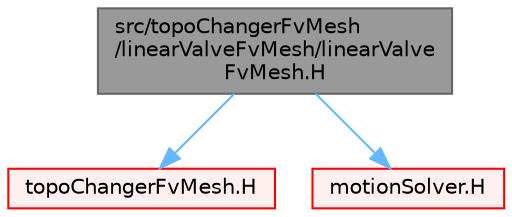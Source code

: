 digraph "src/topoChangerFvMesh/linearValveFvMesh/linearValveFvMesh.H"
{
 // LATEX_PDF_SIZE
  bgcolor="transparent";
  edge [fontname=Helvetica,fontsize=10,labelfontname=Helvetica,labelfontsize=10];
  node [fontname=Helvetica,fontsize=10,shape=box,height=0.2,width=0.4];
  Node1 [id="Node000001",label="src/topoChangerFvMesh\l/linearValveFvMesh/linearValve\lFvMesh.H",height=0.2,width=0.4,color="gray40", fillcolor="grey60", style="filled", fontcolor="black",tooltip=" "];
  Node1 -> Node2 [id="edge1_Node000001_Node000002",color="steelblue1",style="solid",tooltip=" "];
  Node2 [id="Node000002",label="topoChangerFvMesh.H",height=0.2,width=0.4,color="red", fillcolor="#FFF0F0", style="filled",URL="$topoChangerFvMesh_8H.html",tooltip=" "];
  Node1 -> Node374 [id="edge2_Node000001_Node000374",color="steelblue1",style="solid",tooltip=" "];
  Node374 [id="Node000374",label="motionSolver.H",height=0.2,width=0.4,color="red", fillcolor="#FFF0F0", style="filled",URL="$motionSolver_8H.html",tooltip=" "];
}
